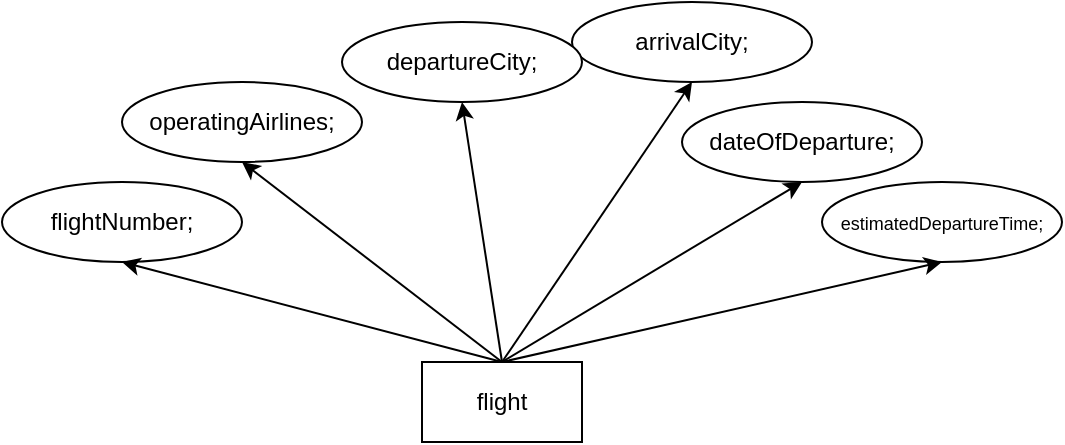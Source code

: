 <mxfile version="21.5.0" type="device">
  <diagram name="Page-1" id="Alf7sPhy5YMOQ43aO9hd">
    <mxGraphModel dx="1059" dy="540" grid="1" gridSize="10" guides="1" tooltips="1" connect="1" arrows="1" fold="1" page="1" pageScale="1" pageWidth="850" pageHeight="1100" math="0" shadow="0">
      <root>
        <mxCell id="0" />
        <mxCell id="1" parent="0" />
        <mxCell id="7_4JAQzMAoDcJf7RdkmO-1" value="flight" style="rounded=0;whiteSpace=wrap;html=1;" vertex="1" parent="1">
          <mxGeometry x="350" y="180" width="80" height="40" as="geometry" />
        </mxCell>
        <mxCell id="7_4JAQzMAoDcJf7RdkmO-7" value="&lt;font style=&quot;font-size: 9px;&quot;&gt;estimatedDepartureTime;&lt;/font&gt;" style="ellipse;whiteSpace=wrap;html=1;" vertex="1" parent="1">
          <mxGeometry x="550" y="90" width="120" height="40" as="geometry" />
        </mxCell>
        <mxCell id="7_4JAQzMAoDcJf7RdkmO-8" value="" style="endArrow=classic;html=1;rounded=0;exitX=0.5;exitY=0;exitDx=0;exitDy=0;entryX=0.5;entryY=1;entryDx=0;entryDy=0;" edge="1" parent="1" source="7_4JAQzMAoDcJf7RdkmO-1" target="7_4JAQzMAoDcJf7RdkmO-7">
          <mxGeometry width="50" height="50" relative="1" as="geometry">
            <mxPoint x="370" y="160" as="sourcePoint" />
            <mxPoint x="420" y="110" as="targetPoint" />
          </mxGeometry>
        </mxCell>
        <mxCell id="7_4JAQzMAoDcJf7RdkmO-9" value="arrivalCity;" style="ellipse;whiteSpace=wrap;html=1;" vertex="1" parent="1">
          <mxGeometry x="425" width="120" height="40" as="geometry" />
        </mxCell>
        <mxCell id="7_4JAQzMAoDcJf7RdkmO-10" value="" style="endArrow=classic;html=1;rounded=0;exitX=0.5;exitY=0;exitDx=0;exitDy=0;entryX=0.5;entryY=1;entryDx=0;entryDy=0;" edge="1" target="7_4JAQzMAoDcJf7RdkmO-9" parent="1" source="7_4JAQzMAoDcJf7RdkmO-1">
          <mxGeometry width="50" height="50" relative="1" as="geometry">
            <mxPoint x="320" y="180" as="sourcePoint" />
            <mxPoint x="350" y="110" as="targetPoint" />
          </mxGeometry>
        </mxCell>
        <mxCell id="7_4JAQzMAoDcJf7RdkmO-11" value="flightNumber;" style="ellipse;whiteSpace=wrap;html=1;" vertex="1" parent="1">
          <mxGeometry x="140" y="90" width="120" height="40" as="geometry" />
        </mxCell>
        <mxCell id="7_4JAQzMAoDcJf7RdkmO-12" value="" style="endArrow=classic;html=1;rounded=0;exitX=0.5;exitY=0;exitDx=0;exitDy=0;entryX=0.5;entryY=1;entryDx=0;entryDy=0;" edge="1" target="7_4JAQzMAoDcJf7RdkmO-11" parent="1" source="7_4JAQzMAoDcJf7RdkmO-1">
          <mxGeometry width="50" height="50" relative="1" as="geometry">
            <mxPoint x="270" y="230" as="sourcePoint" />
            <mxPoint x="300" y="160" as="targetPoint" />
          </mxGeometry>
        </mxCell>
        <mxCell id="7_4JAQzMAoDcJf7RdkmO-13" value="operatingAirlines;" style="ellipse;whiteSpace=wrap;html=1;" vertex="1" parent="1">
          <mxGeometry x="200" y="40" width="120" height="40" as="geometry" />
        </mxCell>
        <mxCell id="7_4JAQzMAoDcJf7RdkmO-14" value="" style="endArrow=classic;html=1;rounded=0;exitX=0.5;exitY=0;exitDx=0;exitDy=0;entryX=0.5;entryY=1;entryDx=0;entryDy=0;" edge="1" target="7_4JAQzMAoDcJf7RdkmO-13" parent="1" source="7_4JAQzMAoDcJf7RdkmO-1">
          <mxGeometry width="50" height="50" relative="1" as="geometry">
            <mxPoint x="230" y="155" as="sourcePoint" />
            <mxPoint x="260" y="85" as="targetPoint" />
          </mxGeometry>
        </mxCell>
        <mxCell id="7_4JAQzMAoDcJf7RdkmO-15" value="departureCity;" style="ellipse;whiteSpace=wrap;html=1;" vertex="1" parent="1">
          <mxGeometry x="310" y="10" width="120" height="40" as="geometry" />
        </mxCell>
        <mxCell id="7_4JAQzMAoDcJf7RdkmO-16" value="" style="endArrow=classic;html=1;rounded=0;entryX=0.5;entryY=1;entryDx=0;entryDy=0;" edge="1" target="7_4JAQzMAoDcJf7RdkmO-15" parent="1">
          <mxGeometry width="50" height="50" relative="1" as="geometry">
            <mxPoint x="390" y="180" as="sourcePoint" />
            <mxPoint x="395" y="30" as="targetPoint" />
          </mxGeometry>
        </mxCell>
        <mxCell id="7_4JAQzMAoDcJf7RdkmO-17" value="dateOfDeparture;" style="ellipse;whiteSpace=wrap;html=1;" vertex="1" parent="1">
          <mxGeometry x="480" y="50" width="120" height="40" as="geometry" />
        </mxCell>
        <mxCell id="7_4JAQzMAoDcJf7RdkmO-18" value="" style="endArrow=classic;html=1;rounded=0;entryX=0.5;entryY=1;entryDx=0;entryDy=0;" edge="1" target="7_4JAQzMAoDcJf7RdkmO-17" parent="1">
          <mxGeometry width="50" height="50" relative="1" as="geometry">
            <mxPoint x="390" y="180" as="sourcePoint" />
            <mxPoint x="570" y="70" as="targetPoint" />
          </mxGeometry>
        </mxCell>
      </root>
    </mxGraphModel>
  </diagram>
</mxfile>
